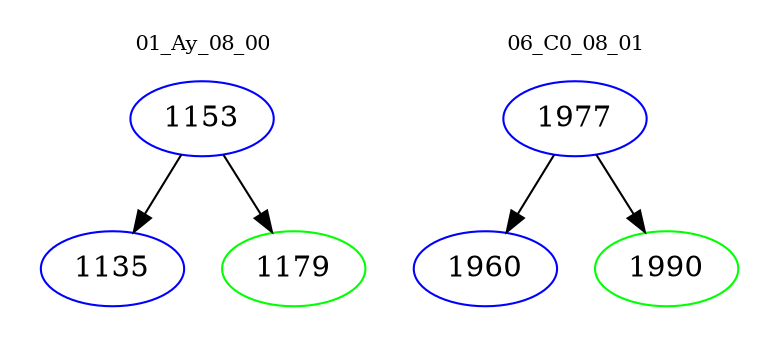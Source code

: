 digraph{
subgraph cluster_0 {
color = white
label = "01_Ay_08_00";
fontsize=10;
T0_1153 [label="1153", color="blue"]
T0_1153 -> T0_1135 [color="black"]
T0_1135 [label="1135", color="blue"]
T0_1153 -> T0_1179 [color="black"]
T0_1179 [label="1179", color="green"]
}
subgraph cluster_1 {
color = white
label = "06_C0_08_01";
fontsize=10;
T1_1977 [label="1977", color="blue"]
T1_1977 -> T1_1960 [color="black"]
T1_1960 [label="1960", color="blue"]
T1_1977 -> T1_1990 [color="black"]
T1_1990 [label="1990", color="green"]
}
}
